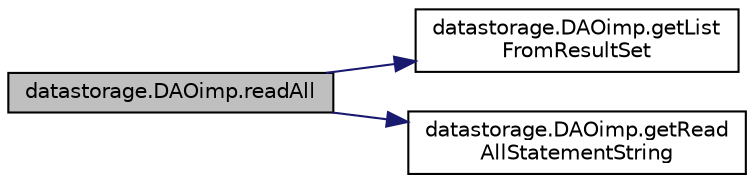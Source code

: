 digraph "datastorage.DAOimp.readAll"
{
 // LATEX_PDF_SIZE
  edge [fontname="Helvetica",fontsize="10",labelfontname="Helvetica",labelfontsize="10"];
  node [fontname="Helvetica",fontsize="10",shape=record];
  rankdir="LR";
  Node1 [label="datastorage.DAOimp.readAll",height=0.2,width=0.4,color="black", fillcolor="grey75", style="filled", fontcolor="black",tooltip="calls getReadAllStatementString method and makes a new list of objects out of the result"];
  Node1 -> Node2 [color="midnightblue",fontsize="10",style="solid",fontname="Helvetica"];
  Node2 [label="datastorage.DAOimp.getList\lFromResultSet",height=0.2,width=0.4,color="black", fillcolor="white", style="filled",URL="$db/d11/classdatastorage_1_1DAOimp.html#a1f0fcbb5b757af15b198c1d52fc0158b",tooltip=" "];
  Node1 -> Node3 [color="midnightblue",fontsize="10",style="solid",fontname="Helvetica"];
  Node3 [label="datastorage.DAOimp.getRead\lAllStatementString",height=0.2,width=0.4,color="black", fillcolor="white", style="filled",URL="$db/d11/classdatastorage_1_1DAOimp.html#aa58ff71259a0cd1811eaf5bf80901370",tooltip=" "];
}
